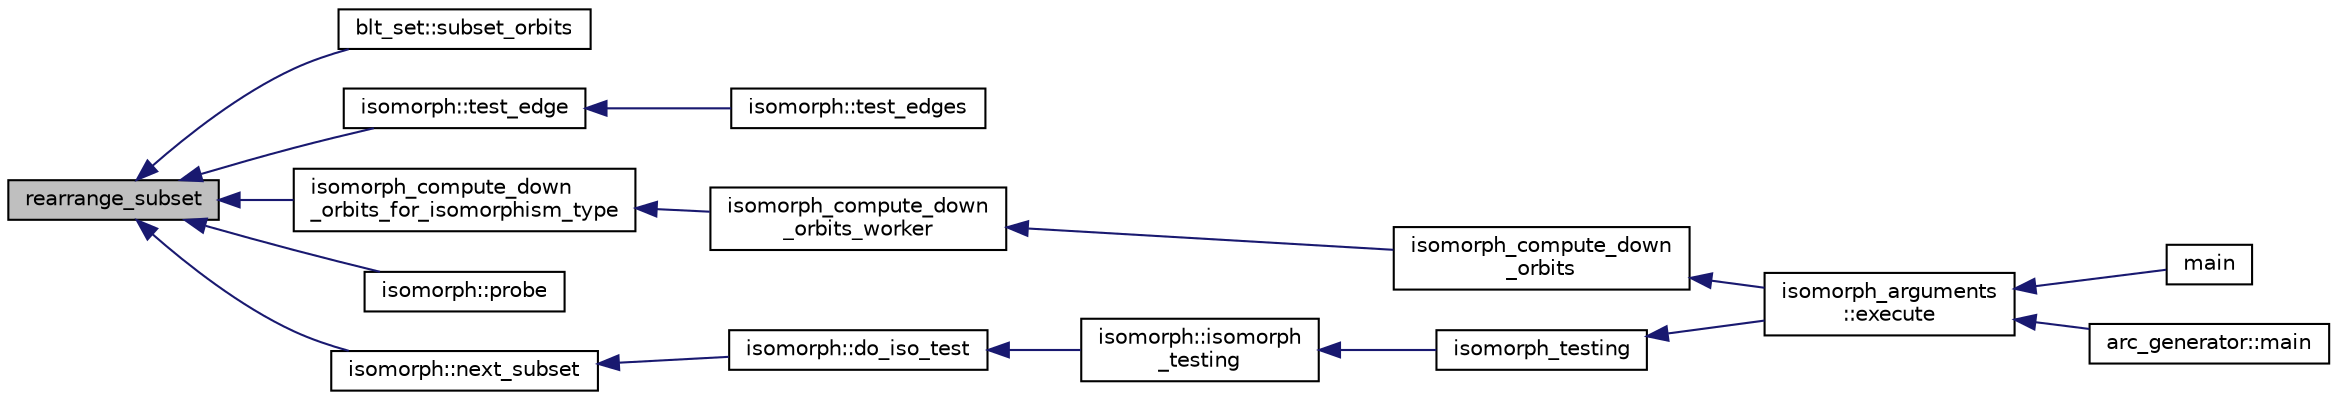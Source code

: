 digraph "rearrange_subset"
{
  edge [fontname="Helvetica",fontsize="10",labelfontname="Helvetica",labelfontsize="10"];
  node [fontname="Helvetica",fontsize="10",shape=record];
  rankdir="LR";
  Node7793 [label="rearrange_subset",height=0.2,width=0.4,color="black", fillcolor="grey75", style="filled", fontcolor="black"];
  Node7793 -> Node7794 [dir="back",color="midnightblue",fontsize="10",style="solid",fontname="Helvetica"];
  Node7794 [label="blt_set::subset_orbits",height=0.2,width=0.4,color="black", fillcolor="white", style="filled",URL="$d1/d3d/classblt__set.html#af8f79fc4346244acfa0e2c2d23c36993"];
  Node7793 -> Node7795 [dir="back",color="midnightblue",fontsize="10",style="solid",fontname="Helvetica"];
  Node7795 [label="isomorph::test_edge",height=0.2,width=0.4,color="black", fillcolor="white", style="filled",URL="$d3/d5f/classisomorph.html#a591165fa287477b480f5b7081198ba46"];
  Node7795 -> Node7796 [dir="back",color="midnightblue",fontsize="10",style="solid",fontname="Helvetica"];
  Node7796 [label="isomorph::test_edges",height=0.2,width=0.4,color="black", fillcolor="white", style="filled",URL="$d3/d5f/classisomorph.html#ad23507927d8f7698073475d12b2a85bc"];
  Node7793 -> Node7797 [dir="back",color="midnightblue",fontsize="10",style="solid",fontname="Helvetica"];
  Node7797 [label="isomorph_compute_down\l_orbits_for_isomorphism_type",height=0.2,width=0.4,color="black", fillcolor="white", style="filled",URL="$d4/d7e/isomorph__global_8_c.html#a13519b3a5d3b5ceb26b4bec6736b0086"];
  Node7797 -> Node7798 [dir="back",color="midnightblue",fontsize="10",style="solid",fontname="Helvetica"];
  Node7798 [label="isomorph_compute_down\l_orbits_worker",height=0.2,width=0.4,color="black", fillcolor="white", style="filled",URL="$d4/d7e/isomorph__global_8_c.html#a4edf4a833ce5638a3d58cfae1c702b37"];
  Node7798 -> Node7799 [dir="back",color="midnightblue",fontsize="10",style="solid",fontname="Helvetica"];
  Node7799 [label="isomorph_compute_down\l_orbits",height=0.2,width=0.4,color="black", fillcolor="white", style="filled",URL="$d4/d7e/isomorph__global_8_c.html#a3613cea19158edd30958c4edecd97d53"];
  Node7799 -> Node7800 [dir="back",color="midnightblue",fontsize="10",style="solid",fontname="Helvetica"];
  Node7800 [label="isomorph_arguments\l::execute",height=0.2,width=0.4,color="black", fillcolor="white", style="filled",URL="$d5/de4/classisomorph__arguments.html#aa85e472d14906abdd5672dc66027583e"];
  Node7800 -> Node7801 [dir="back",color="midnightblue",fontsize="10",style="solid",fontname="Helvetica"];
  Node7801 [label="main",height=0.2,width=0.4,color="black", fillcolor="white", style="filled",URL="$d1/d5e/blt__main_8_c.html#a217dbf8b442f20279ea00b898af96f52"];
  Node7800 -> Node7802 [dir="back",color="midnightblue",fontsize="10",style="solid",fontname="Helvetica"];
  Node7802 [label="arc_generator::main",height=0.2,width=0.4,color="black", fillcolor="white", style="filled",URL="$d4/d21/classarc__generator.html#ad80140b51b165dad1fe6ab232be7829a"];
  Node7793 -> Node7803 [dir="back",color="midnightblue",fontsize="10",style="solid",fontname="Helvetica"];
  Node7803 [label="isomorph::probe",height=0.2,width=0.4,color="black", fillcolor="white", style="filled",URL="$d3/d5f/classisomorph.html#a9cb6fed7b6ac639d886b117a1f454441"];
  Node7793 -> Node7804 [dir="back",color="midnightblue",fontsize="10",style="solid",fontname="Helvetica"];
  Node7804 [label="isomorph::next_subset",height=0.2,width=0.4,color="black", fillcolor="white", style="filled",URL="$d3/d5f/classisomorph.html#a9e5876d214f75b10f9b301115ed80002"];
  Node7804 -> Node7805 [dir="back",color="midnightblue",fontsize="10",style="solid",fontname="Helvetica"];
  Node7805 [label="isomorph::do_iso_test",height=0.2,width=0.4,color="black", fillcolor="white", style="filled",URL="$d3/d5f/classisomorph.html#a51fc3bf5cc3a99282a489b2df37ee24e"];
  Node7805 -> Node7806 [dir="back",color="midnightblue",fontsize="10",style="solid",fontname="Helvetica"];
  Node7806 [label="isomorph::isomorph\l_testing",height=0.2,width=0.4,color="black", fillcolor="white", style="filled",URL="$d3/d5f/classisomorph.html#ad7945ec94ba0ba16953482edfaa4da6e"];
  Node7806 -> Node7807 [dir="back",color="midnightblue",fontsize="10",style="solid",fontname="Helvetica"];
  Node7807 [label="isomorph_testing",height=0.2,width=0.4,color="black", fillcolor="white", style="filled",URL="$d4/d7e/isomorph__global_8_c.html#a5a73cbe9f89c4727f086482ee2d238f9"];
  Node7807 -> Node7800 [dir="back",color="midnightblue",fontsize="10",style="solid",fontname="Helvetica"];
}
